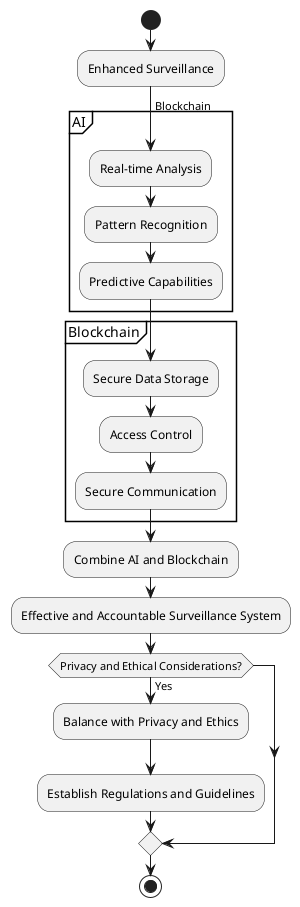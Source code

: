@startuml

!define AWESOME #5279C7

start

:Enhanced Surveillance;
-> AI;
-> Blockchain;

partition AI {
  :Real-time Analysis;
  :Pattern Recognition;
  :Predictive Capabilities;
}

partition Blockchain {
  :Secure Data Storage;
  :Access Control;
  :Secure Communication;
}

:Combine AI and Blockchain;
:Effective and Accountable Surveillance System;

if (Privacy and Ethical Considerations?) then (Yes)
  :Balance with Privacy and Ethics;
  :Establish Regulations and Guidelines;
endif

stop

skinparam rectangle {
  BackgroundColor AWESOME
  FontColor White
  borderColor White
}

@enduml
